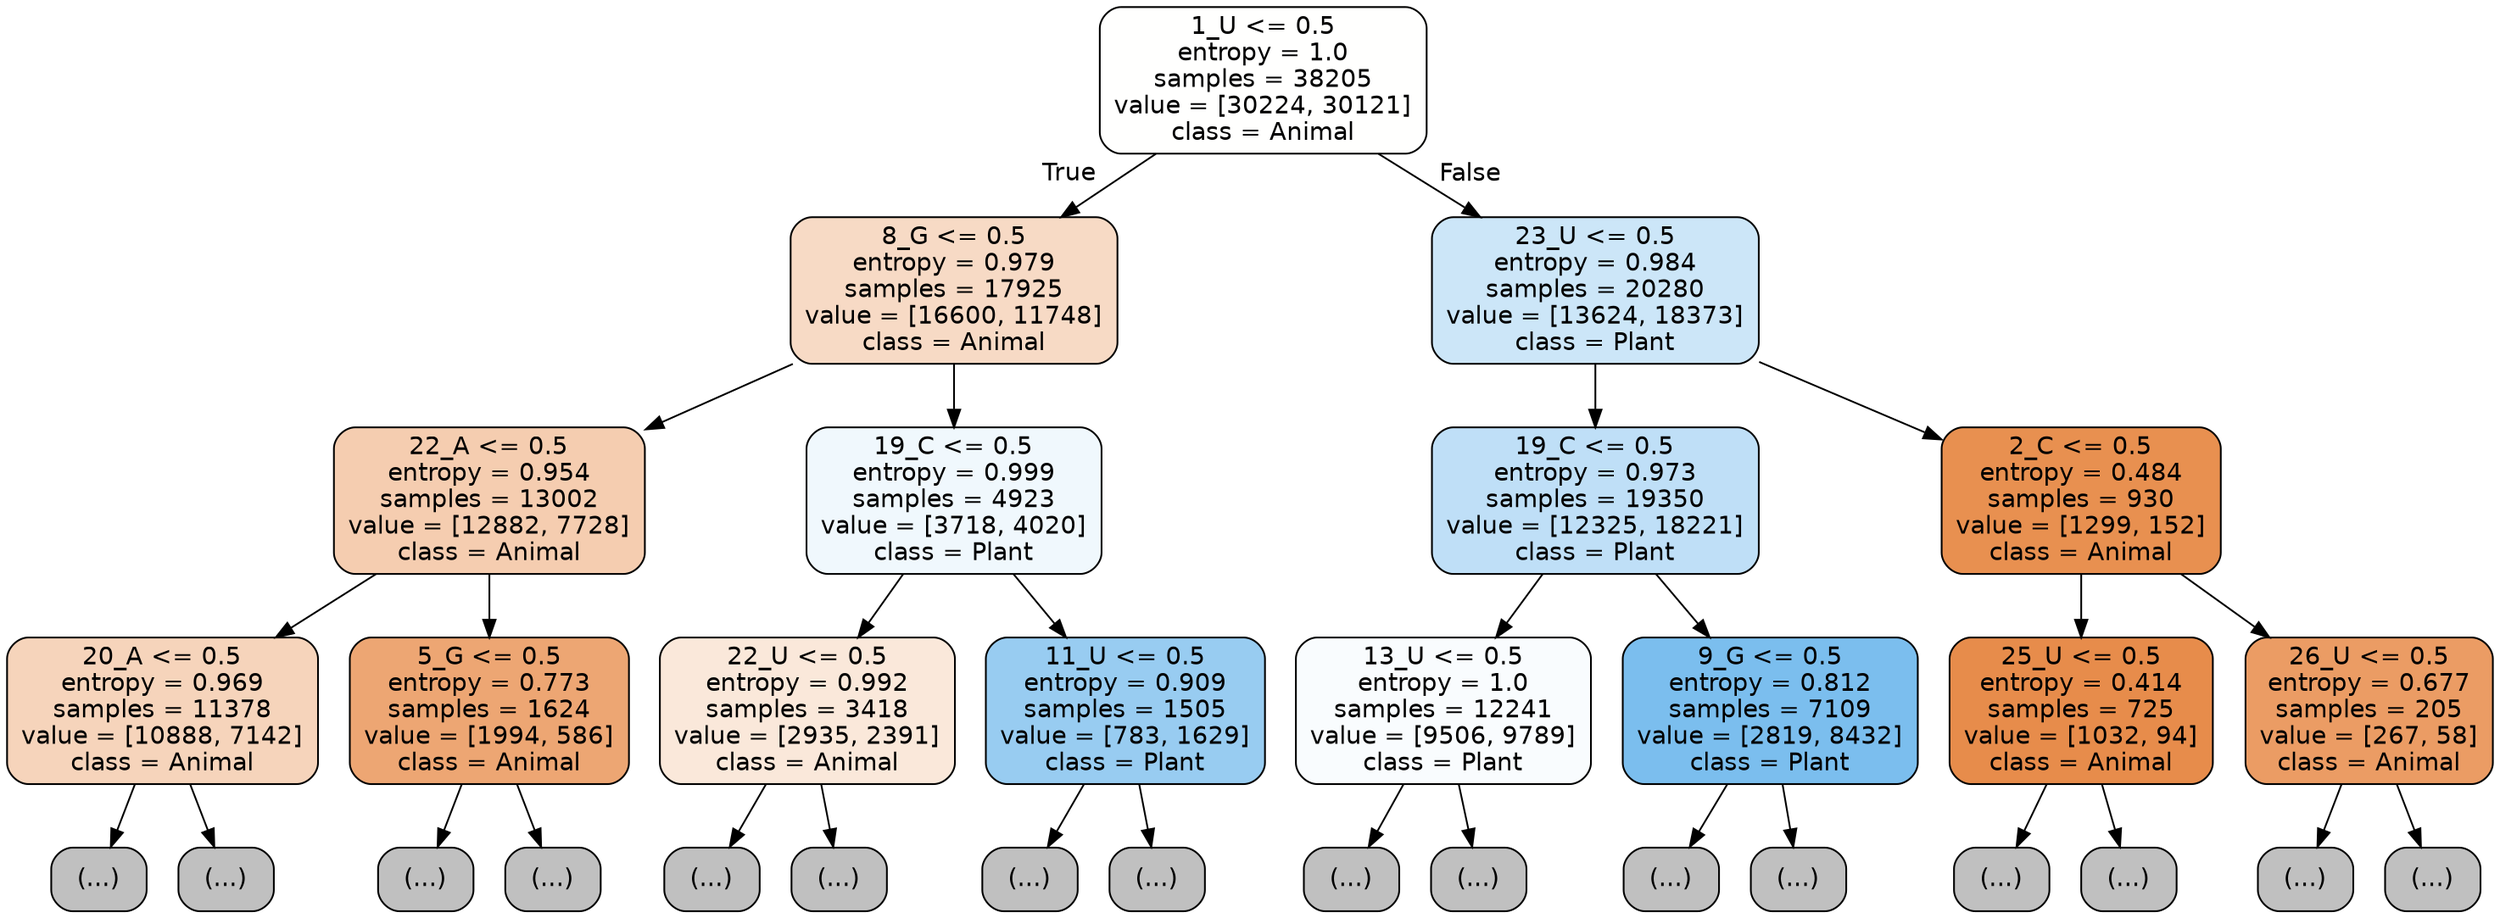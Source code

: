 digraph Tree {
node [shape=box, style="filled, rounded", color="black", fontname="helvetica"] ;
edge [fontname="helvetica"] ;
0 [label="1_U <= 0.5\nentropy = 1.0\nsamples = 38205\nvalue = [30224, 30121]\nclass = Animal", fillcolor="#fffffe"] ;
1 [label="8_G <= 0.5\nentropy = 0.979\nsamples = 17925\nvalue = [16600, 11748]\nclass = Animal", fillcolor="#f7dac5"] ;
0 -> 1 [labeldistance=2.5, labelangle=45, headlabel="True"] ;
2 [label="22_A <= 0.5\nentropy = 0.954\nsamples = 13002\nvalue = [12882, 7728]\nclass = Animal", fillcolor="#f5cdb0"] ;
1 -> 2 ;
3 [label="20_A <= 0.5\nentropy = 0.969\nsamples = 11378\nvalue = [10888, 7142]\nclass = Animal", fillcolor="#f6d4bb"] ;
2 -> 3 ;
4 [label="(...)", fillcolor="#C0C0C0"] ;
3 -> 4 ;
4805 [label="(...)", fillcolor="#C0C0C0"] ;
3 -> 4805 ;
6158 [label="5_G <= 0.5\nentropy = 0.773\nsamples = 1624\nvalue = [1994, 586]\nclass = Animal", fillcolor="#eda673"] ;
2 -> 6158 ;
6159 [label="(...)", fillcolor="#C0C0C0"] ;
6158 -> 6159 ;
6698 [label="(...)", fillcolor="#C0C0C0"] ;
6158 -> 6698 ;
6901 [label="19_C <= 0.5\nentropy = 0.999\nsamples = 4923\nvalue = [3718, 4020]\nclass = Plant", fillcolor="#f0f8fd"] ;
1 -> 6901 ;
6902 [label="22_U <= 0.5\nentropy = 0.992\nsamples = 3418\nvalue = [2935, 2391]\nclass = Animal", fillcolor="#fae8da"] ;
6901 -> 6902 ;
6903 [label="(...)", fillcolor="#C0C0C0"] ;
6902 -> 6903 ;
8568 [label="(...)", fillcolor="#C0C0C0"] ;
6902 -> 8568 ;
8743 [label="11_U <= 0.5\nentropy = 0.909\nsamples = 1505\nvalue = [783, 1629]\nclass = Plant", fillcolor="#98ccf1"] ;
6901 -> 8743 ;
8744 [label="(...)", fillcolor="#C0C0C0"] ;
8743 -> 8744 ;
9141 [label="(...)", fillcolor="#C0C0C0"] ;
8743 -> 9141 ;
9320 [label="23_U <= 0.5\nentropy = 0.984\nsamples = 20280\nvalue = [13624, 18373]\nclass = Plant", fillcolor="#cce6f8"] ;
0 -> 9320 [labeldistance=2.5, labelangle=-45, headlabel="False"] ;
9321 [label="19_C <= 0.5\nentropy = 0.973\nsamples = 19350\nvalue = [12325, 18221]\nclass = Plant", fillcolor="#bfdff7"] ;
9320 -> 9321 ;
9322 [label="13_U <= 0.5\nentropy = 1.0\nsamples = 12241\nvalue = [9506, 9789]\nclass = Plant", fillcolor="#f9fcfe"] ;
9321 -> 9322 ;
9323 [label="(...)", fillcolor="#C0C0C0"] ;
9322 -> 9323 ;
12982 [label="(...)", fillcolor="#C0C0C0"] ;
9322 -> 12982 ;
14559 [label="9_G <= 0.5\nentropy = 0.812\nsamples = 7109\nvalue = [2819, 8432]\nclass = Plant", fillcolor="#7bbeee"] ;
9321 -> 14559 ;
14560 [label="(...)", fillcolor="#C0C0C0"] ;
14559 -> 14560 ;
15841 [label="(...)", fillcolor="#C0C0C0"] ;
14559 -> 15841 ;
16312 [label="2_C <= 0.5\nentropy = 0.484\nsamples = 930\nvalue = [1299, 152]\nclass = Animal", fillcolor="#e89050"] ;
9320 -> 16312 ;
16313 [label="25_U <= 0.5\nentropy = 0.414\nsamples = 725\nvalue = [1032, 94]\nclass = Animal", fillcolor="#e78c4b"] ;
16312 -> 16313 ;
16314 [label="(...)", fillcolor="#C0C0C0"] ;
16313 -> 16314 ;
16531 [label="(...)", fillcolor="#C0C0C0"] ;
16313 -> 16531 ;
16546 [label="26_U <= 0.5\nentropy = 0.677\nsamples = 205\nvalue = [267, 58]\nclass = Animal", fillcolor="#eb9c64"] ;
16312 -> 16546 ;
16547 [label="(...)", fillcolor="#C0C0C0"] ;
16546 -> 16547 ;
16602 [label="(...)", fillcolor="#C0C0C0"] ;
16546 -> 16602 ;
}